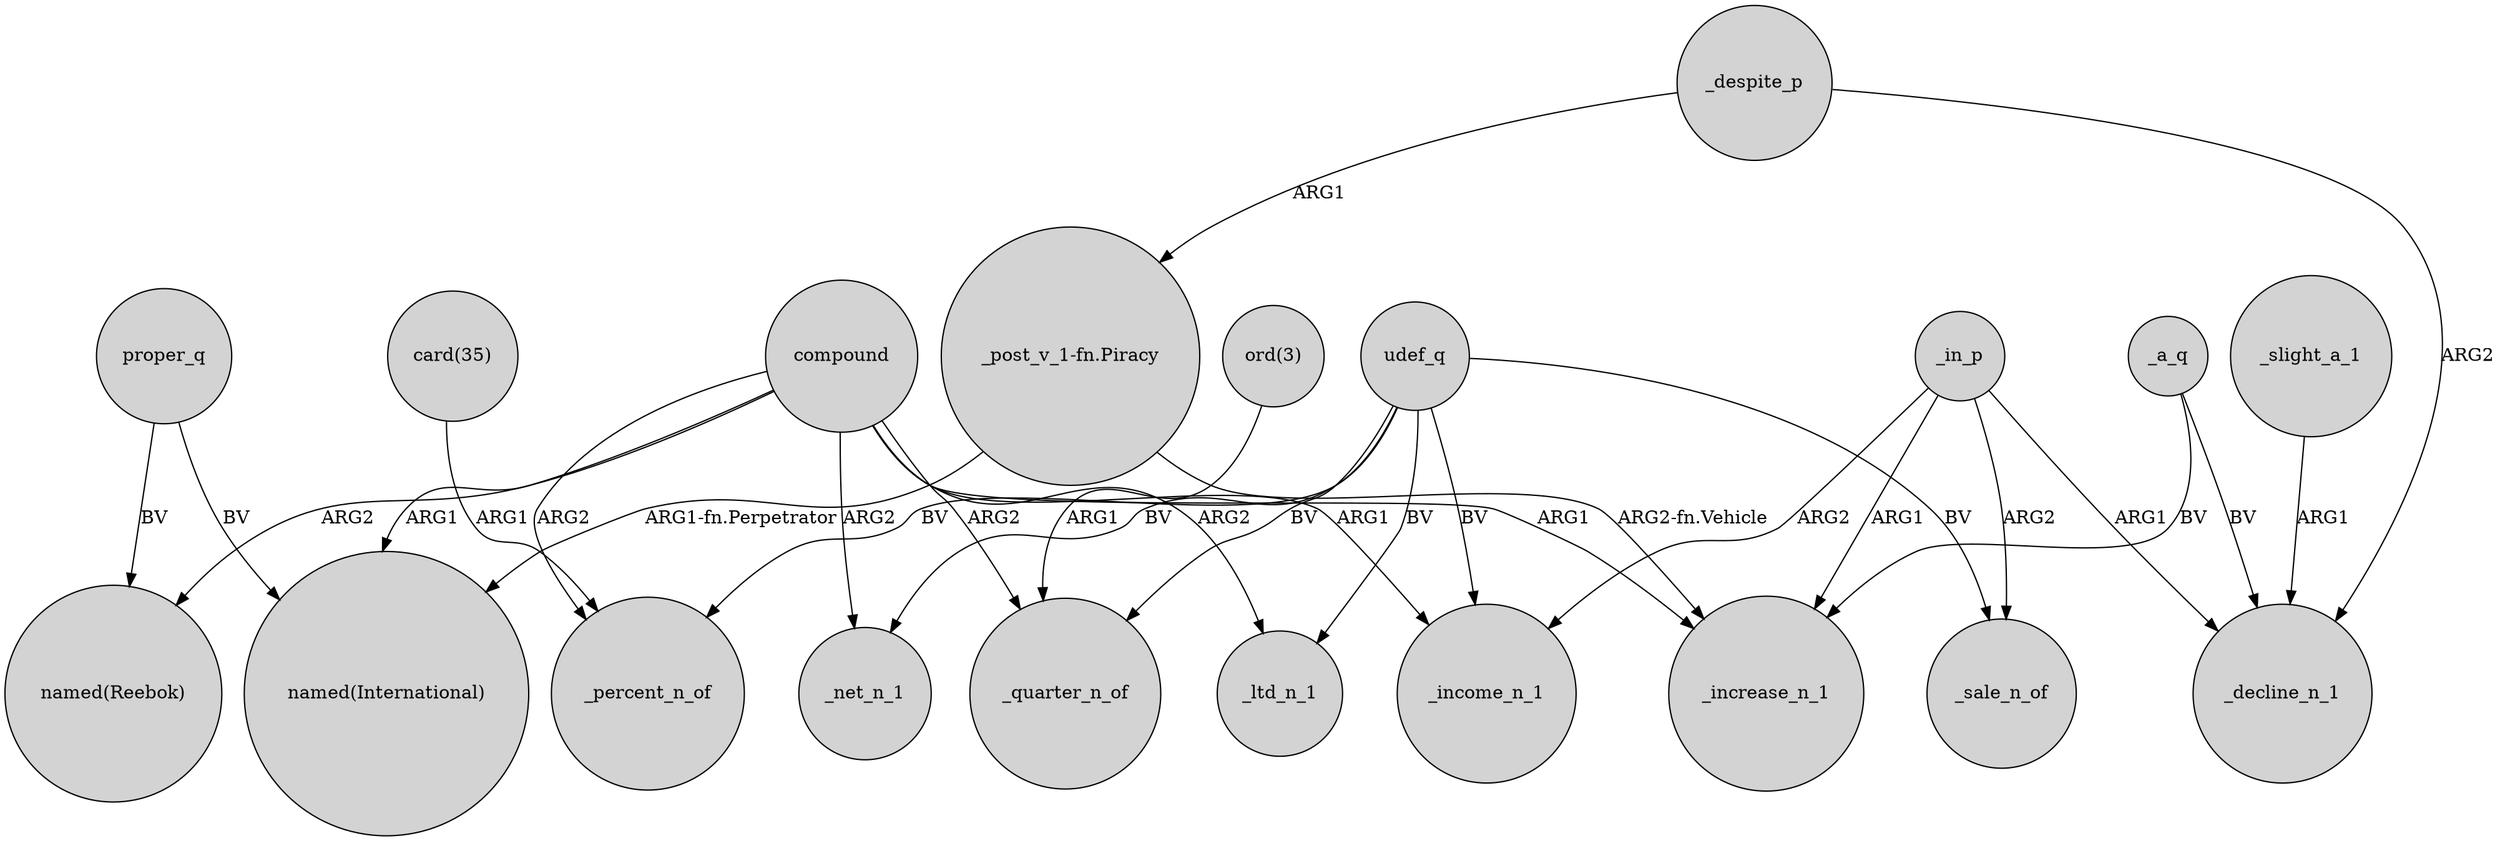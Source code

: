 digraph {
	node [shape=circle style=filled]
	compound -> "named(Reebok)" [label=ARG2]
	compound -> _quarter_n_of [label=ARG2]
	compound -> _increase_n_1 [label=ARG1]
	compound -> _net_n_1 [label=ARG2]
	udef_q -> _income_n_1 [label=BV]
	_in_p -> _sale_n_of [label=ARG2]
	_in_p -> _income_n_1 [label=ARG2]
	_slight_a_1 -> _decline_n_1 [label=ARG1]
	compound -> "named(International)" [label=ARG1]
	"ord(3)" -> _quarter_n_of [label=ARG1]
	udef_q -> _sale_n_of [label=BV]
	_a_q -> _decline_n_1 [label=BV]
	_in_p -> _decline_n_1 [label=ARG1]
	"card(35)" -> _percent_n_of [label=ARG1]
	_despite_p -> "_post_v_1-fn.Piracy" [label=ARG1]
	compound -> _income_n_1 [label=ARG1]
	udef_q -> _percent_n_of [label=BV]
	proper_q -> "named(International)" [label=BV]
	udef_q -> _net_n_1 [label=BV]
	compound -> _percent_n_of [label=ARG2]
	udef_q -> _quarter_n_of [label=BV]
	proper_q -> "named(Reebok)" [label=BV]
	compound -> _ltd_n_1 [label=ARG2]
	_a_q -> _increase_n_1 [label=BV]
	_despite_p -> _decline_n_1 [label=ARG2]
	"_post_v_1-fn.Piracy" -> _increase_n_1 [label="ARG2-fn.Vehicle"]
	udef_q -> _ltd_n_1 [label=BV]
	"_post_v_1-fn.Piracy" -> "named(International)" [label="ARG1-fn.Perpetrator"]
	_in_p -> _increase_n_1 [label=ARG1]
}
